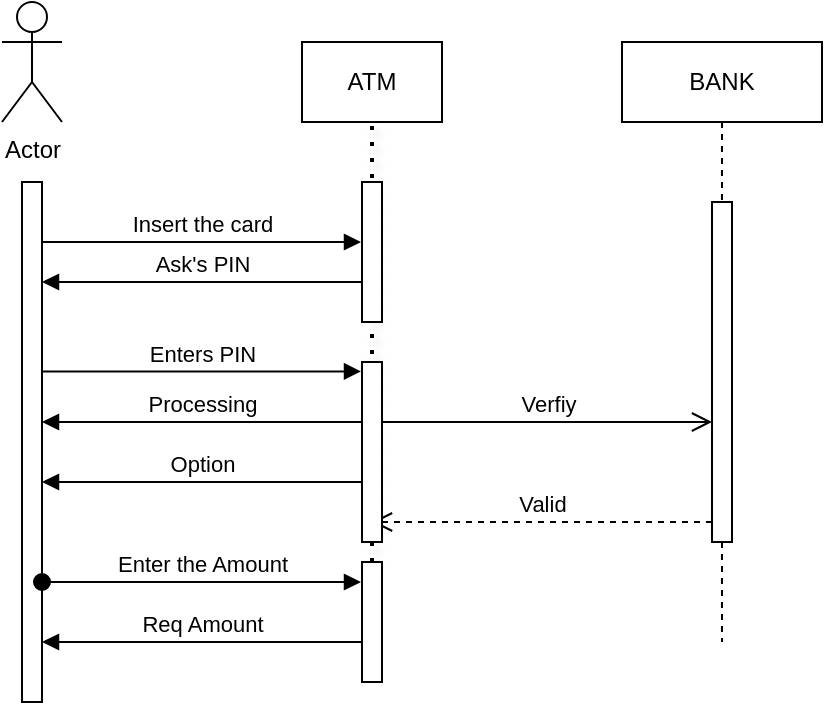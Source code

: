 <mxfile version="24.0.7" type="github">
  <diagram name="Page-1" id="2YBvvXClWsGukQMizWep">
    <mxGraphModel dx="1403" dy="314" grid="1" gridSize="10" guides="1" tooltips="1" connect="1" arrows="1" fold="1" page="1" pageScale="1" pageWidth="850" pageHeight="1100" math="0" shadow="0">
      <root>
        <mxCell id="0" />
        <mxCell id="1" parent="0" />
        <mxCell id="QD43BcyL5LMazfm0tE6B-19" value="" style="endArrow=none;dashed=1;html=1;dashPattern=1 3;strokeWidth=2;rounded=0;entryX=0.5;entryY=1;entryDx=0;entryDy=0;shadow=1;" edge="1" parent="1" source="QD43BcyL5LMazfm0tE6B-13" target="QD43BcyL5LMazfm0tE6B-18">
          <mxGeometry width="50" height="50" relative="1" as="geometry">
            <mxPoint x="50" y="130" as="sourcePoint" />
            <mxPoint x="100" y="80" as="targetPoint" />
            <Array as="points">
              <mxPoint x="95" y="140" />
            </Array>
          </mxGeometry>
        </mxCell>
        <mxCell id="aM9ryv3xv72pqoxQDRHE-5" value="BANK" style="shape=umlLifeline;perimeter=lifelinePerimeter;whiteSpace=wrap;html=1;container=0;dropTarget=0;collapsible=0;recursiveResize=0;outlineConnect=0;portConstraint=eastwest;newEdgeStyle={&quot;edgeStyle&quot;:&quot;elbowEdgeStyle&quot;,&quot;elbow&quot;:&quot;vertical&quot;,&quot;curved&quot;:0,&quot;rounded&quot;:0};" parent="1" vertex="1">
          <mxGeometry x="220" y="40" width="100" height="300" as="geometry" />
        </mxCell>
        <mxCell id="aM9ryv3xv72pqoxQDRHE-6" value="" style="html=1;points=[];perimeter=orthogonalPerimeter;outlineConnect=0;targetShapes=umlLifeline;portConstraint=eastwest;newEdgeStyle={&quot;edgeStyle&quot;:&quot;elbowEdgeStyle&quot;,&quot;elbow&quot;:&quot;vertical&quot;,&quot;curved&quot;:0,&quot;rounded&quot;:0};" parent="aM9ryv3xv72pqoxQDRHE-5" vertex="1">
          <mxGeometry x="45" y="80" width="10" height="170" as="geometry" />
        </mxCell>
        <mxCell id="aM9ryv3xv72pqoxQDRHE-8" value="Valid" style="html=1;verticalAlign=bottom;endArrow=open;dashed=1;endSize=8;edgeStyle=elbowEdgeStyle;elbow=vertical;curved=0;rounded=0;" parent="1" source="aM9ryv3xv72pqoxQDRHE-6" edge="1">
          <mxGeometry relative="1" as="geometry">
            <mxPoint x="95" y="280" as="targetPoint" />
            <Array as="points">
              <mxPoint x="190" y="280" />
            </Array>
          </mxGeometry>
        </mxCell>
        <mxCell id="aM9ryv3xv72pqoxQDRHE-10" value="Verfiy" style="html=1;verticalAlign=bottom;endArrow=open;endSize=8;edgeStyle=elbowEdgeStyle;elbow=vertical;curved=0;rounded=0;" parent="1" target="aM9ryv3xv72pqoxQDRHE-6" edge="1">
          <mxGeometry relative="1" as="geometry">
            <mxPoint x="175" y="235" as="targetPoint" />
            <Array as="points">
              <mxPoint x="180" y="230" />
            </Array>
            <mxPoint x="100" y="230" as="sourcePoint" />
          </mxGeometry>
        </mxCell>
        <mxCell id="QD43BcyL5LMazfm0tE6B-1" value="" style="html=1;points=[[0,0,0,0,5],[0,1,0,0,-5],[1,0,0,0,5],[1,1,0,0,-5]];perimeter=orthogonalPerimeter;outlineConnect=0;targetShapes=umlLifeline;portConstraint=eastwest;newEdgeStyle={&quot;curved&quot;:0,&quot;rounded&quot;:0};" vertex="1" parent="1">
          <mxGeometry x="-80" y="110" width="10" height="260" as="geometry" />
        </mxCell>
        <mxCell id="QD43BcyL5LMazfm0tE6B-2" value="Actor" style="shape=umlActor;verticalLabelPosition=bottom;verticalAlign=top;html=1;" vertex="1" parent="1">
          <mxGeometry x="-90" y="20" width="30" height="60" as="geometry" />
        </mxCell>
        <mxCell id="QD43BcyL5LMazfm0tE6B-6" value="Insert the card" style="html=1;verticalAlign=bottom;startArrow=baseDash;startFill=0;endArrow=block;startSize=8;curved=0;rounded=0;" edge="1" parent="1">
          <mxGeometry width="60" relative="1" as="geometry">
            <mxPoint x="-70" y="140" as="sourcePoint" />
            <mxPoint x="89.5" y="140" as="targetPoint" />
          </mxGeometry>
        </mxCell>
        <mxCell id="QD43BcyL5LMazfm0tE6B-7" value="Ask&#39;s PIN" style="html=1;verticalAlign=bottom;startArrow=baseDash;startFill=0;endArrow=block;startSize=8;curved=0;rounded=0;" edge="1" parent="1" source="QD43BcyL5LMazfm0tE6B-9">
          <mxGeometry width="60" relative="1" as="geometry">
            <mxPoint x="85" y="160" as="sourcePoint" />
            <mxPoint x="-70" y="160" as="targetPoint" />
          </mxGeometry>
        </mxCell>
        <mxCell id="QD43BcyL5LMazfm0tE6B-8" value="Enters PIN" style="html=1;verticalAlign=bottom;startArrow=baseDash;startFill=0;endArrow=block;startSize=8;curved=0;rounded=0;" edge="1" parent="1">
          <mxGeometry width="60" relative="1" as="geometry">
            <mxPoint x="-70" y="204.74" as="sourcePoint" />
            <mxPoint x="89.5" y="204.74" as="targetPoint" />
          </mxGeometry>
        </mxCell>
        <mxCell id="QD43BcyL5LMazfm0tE6B-9" value="" style="html=1;points=[[0,0,0,0,5],[0,1,0,0,-5],[1,0,0,0,5],[1,1,0,0,-5]];perimeter=orthogonalPerimeter;outlineConnect=0;targetShapes=umlLifeline;portConstraint=eastwest;newEdgeStyle={&quot;curved&quot;:0,&quot;rounded&quot;:0};" vertex="1" parent="1">
          <mxGeometry x="90" y="110" width="10" height="70" as="geometry" />
        </mxCell>
        <mxCell id="QD43BcyL5LMazfm0tE6B-10" value="" style="html=1;points=[[0,0,0,0,5],[0,1,0,0,-5],[1,0,0,0,5],[1,1,0,0,-5]];perimeter=orthogonalPerimeter;outlineConnect=0;targetShapes=umlLifeline;portConstraint=eastwest;newEdgeStyle={&quot;curved&quot;:0,&quot;rounded&quot;:0};" vertex="1" parent="1">
          <mxGeometry x="90" y="200" width="10" height="90" as="geometry" />
        </mxCell>
        <mxCell id="QD43BcyL5LMazfm0tE6B-11" value="Processing" style="html=1;verticalAlign=bottom;startArrow=baseDash;startFill=0;endArrow=block;startSize=8;curved=0;rounded=0;" edge="1" parent="1" source="QD43BcyL5LMazfm0tE6B-10">
          <mxGeometry width="60" relative="1" as="geometry">
            <mxPoint x="85" y="230" as="sourcePoint" />
            <mxPoint x="-70" y="230" as="targetPoint" />
          </mxGeometry>
        </mxCell>
        <mxCell id="QD43BcyL5LMazfm0tE6B-12" value="Option" style="html=1;verticalAlign=bottom;startArrow=baseDash;startFill=0;endArrow=block;startSize=8;curved=0;rounded=0;" edge="1" parent="1" source="QD43BcyL5LMazfm0tE6B-10">
          <mxGeometry width="60" relative="1" as="geometry">
            <mxPoint x="85" y="260" as="sourcePoint" />
            <mxPoint x="-70" y="260" as="targetPoint" />
          </mxGeometry>
        </mxCell>
        <mxCell id="QD43BcyL5LMazfm0tE6B-13" value="" style="html=1;points=[[0,0,0,0,5],[0,1,0,0,-5],[1,0,0,0,5],[1,1,0,0,-5]];perimeter=orthogonalPerimeter;outlineConnect=0;targetShapes=umlLifeline;portConstraint=eastwest;newEdgeStyle={&quot;curved&quot;:0,&quot;rounded&quot;:0};" vertex="1" parent="1">
          <mxGeometry x="90" y="300" width="10" height="60" as="geometry" />
        </mxCell>
        <mxCell id="QD43BcyL5LMazfm0tE6B-14" value="Enter the Amount" style="html=1;verticalAlign=bottom;startArrow=oval;startFill=1;endArrow=block;startSize=8;curved=0;rounded=0;" edge="1" parent="1">
          <mxGeometry width="60" relative="1" as="geometry">
            <mxPoint x="-70" y="310" as="sourcePoint" />
            <mxPoint x="89.5" y="310" as="targetPoint" />
          </mxGeometry>
        </mxCell>
        <mxCell id="QD43BcyL5LMazfm0tE6B-17" value="Req Amount" style="html=1;verticalAlign=bottom;startArrow=baseDash;startFill=0;endArrow=block;startSize=8;curved=0;rounded=0;" edge="1" parent="1" source="QD43BcyL5LMazfm0tE6B-13">
          <mxGeometry width="60" relative="1" as="geometry">
            <mxPoint x="85" y="340" as="sourcePoint" />
            <mxPoint x="-70" y="340" as="targetPoint" />
          </mxGeometry>
        </mxCell>
        <mxCell id="QD43BcyL5LMazfm0tE6B-18" value="ATM" style="rounded=0;whiteSpace=wrap;html=1;" vertex="1" parent="1">
          <mxGeometry x="60" y="40" width="70" height="40" as="geometry" />
        </mxCell>
      </root>
    </mxGraphModel>
  </diagram>
</mxfile>
